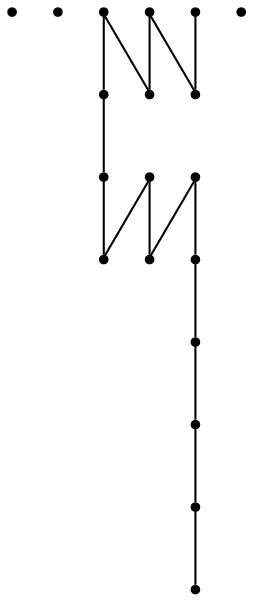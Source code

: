graph {
  node [shape=point,comment="{\"directed\":false,\"doi\":\"10.1007/978-3-319-73915-1_24\",\"figure\":\"2 (1)\"}"]

  v0 [pos="1023.8964572447594,376.70642360143216"]
  v1 [pos="902.0186990493895,444.4163214021703"]
  v2 [pos="799.9711796783641,481.8050897178611"]
  v3 [pos="793.7701961555089,307.2712580477171"]
  v4 [pos="1107.9514907542232,438.2195788667772"]
  v5 [pos="1079.3594674437027,264.898244233715"]
  v6 [pos="1050.7673964418684,288.6685752128702"]
  v7 [pos="1012.5654463299169,301.0701995013691"]
  v8 [pos="974.3635598063827,319.6731446352243"]
  v9 [pos="910.286655883724,571.1057886046468"]
  v10 [pos="931.9151115721473,601.0769317280515"]
  v11 [pos="837.9417951267308,517.3645688526404"]
  v12 [pos="708.4878584931622,407.46503603853284"]
  v13 [pos="613.0851380063145,454.02619401524015"]
  v14 [pos="508.5976833569072,475.60427757361174"]
  v15 [pos="554.6424858337786,500.587097641394"]
  v16 [pos="442.7298990838614,425.08847719078483"]
  v17 [pos="475.66327059021444,450.62145750582954"]
  v18 [pos="343.1630036299922,364.30454496237985"]

  v18 -- v16 [id="-3",pos="343.1630036299922,364.30454496237985 442.7288578235216,364.30454496237985 442.7288578235216,364.30454496237985 442.7288578235216,364.30454496237985 442.7298990838614,425.08847719078483 442.7298990838614,425.08847719078483 442.7298990838614,425.08847719078483"]
  v17 -- v16 [id="-4",pos="475.66327059021444,450.62145750582954 442.7288578235216,450.61722892787725 442.7288578235216,450.61722892787725 442.7288578235216,450.61722892787725 442.7298990838614,425.08847719078483 442.7298990838614,425.08847719078483 442.7298990838614,425.08847719078483"]
  v17 -- v14 [id="-5",pos="475.66327059021444,450.62145750582954 508.60184839826644,450.61722892787725 508.60184839826644,450.61722892787725 508.60184839826644,450.61722892787725 508.5976833569072,475.60427757361174 508.5976833569072,475.60427757361174 508.5976833569072,475.60427757361174"]
  v15 -- v14 [id="-6",pos="554.6424858337786,500.587097641394 508.60184839826644,500.58706584757476 508.60184839826644,500.58706584757476 508.60184839826644,500.58706584757476 508.5976833569072,475.60427757361174 508.5976833569072,475.60427757361174 508.5976833569072,475.60427757361174"]
  v15 -- v13 [id="-7",pos="554.6424858337786,500.587097641394 613.0893189447781,500.58706584757476 613.0893189447781,500.58706584757476 613.0893189447781,500.58706584757476 613.0851380063145,454.02619401524015 613.0851380063145,454.02619401524015 613.0851380063145,454.02619401524015"]
  v13 -- v12 [id="-8",pos="613.0851380063145,454.02619401524015 613.0893189447781,407.46087104821896 613.0893189447781,407.46087104821896 613.0893189447781,407.46087104821896 708.4878584931622,407.46503603853284 708.4878584931622,407.46503603853284 708.4878584931622,407.46503603853284"]
  v12 -- v2 [id="-12",pos="708.4878584931622,407.46503603853284 802.9820753592554,407.46503603853284 802.9820753592554,407.46503603853284 802.9820753592554,407.46503603853284 799.9711796783641,481.8050897178611 799.9711796783641,481.8050897178611 799.9711796783641,481.8050897178611"]
  v11 -- v2 [id="-14",pos="837.9417951267308,517.3645688526404 796.7852568777594,517.3645370588213 796.7852568777594,517.3645370588213 796.7852568777594,517.3645370588213 799.9711796783641,481.8050897178611 799.9711796783641,481.8050897178611 799.9711796783641,481.8050897178611"]
  v11 -- v9 [id="-16",pos="837.9417951267308,517.3645688526404 910.2866399866197,517.3644734711829 910.2866399866197,517.3644734711829 910.2866399866197,517.3644734711829 910.286655883724,571.1057886046468 910.286655883724,571.1057886046468 910.286655883724,571.1057886046468"]
  v10 -- v9 [id="-18",pos="931.9151115721473,601.0769317280515 910.2866399866197,601.0767727589555 910.2866399866197,601.0767727589555 910.2866399866197,601.0767727589555 910.286655883724,571.1057886046468 910.286655883724,571.1057886046468 910.286655883724,571.1057886046468"]
  v10 -- v8 [id="-19",pos="931.9151115721473,601.0769317280515 974.3635439092784,601.0767727589555 974.3635439092784,601.0767727589555 974.3635439092784,601.0767727589555 974.3635598063827,319.6731446352243 974.3635598063827,319.6731446352243 974.3635598063827,319.6731446352243"]
  v8 -- v7 [id="-21",pos="974.3635598063827,319.6731446352243 974.3635439092784,301.0701995013691 974.3635439092784,301.0701995013691 974.3635439092784,301.0701995013691 1012.5654463299169,301.0701995013691 1012.5654463299169,301.0701995013691 1012.5654463299169,301.0701995013691"]
  v7 -- v6 [id="-22",pos="1012.5654463299169,301.0701995013691 1050.7673805447641,301.0701995013691 1050.7673805447641,301.0701995013691 1050.7673805447641,301.0701995013691 1050.7673964418684,288.6685752128702 1050.7673964418684,288.6685752128702 1050.7673964418684,288.6685752128702"]
  v6 -- v5 [id="-23",pos="1050.7673964418684,288.6685752128702 1050.7673805447641,264.898244233715 1050.7673805447641,264.898244233715 1050.7673805447641,264.898244233715 1079.3594674437027,264.898244233715 1079.3594674437027,264.898244233715 1079.3594674437027,264.898244233715"]
  v5 -- v4 [id="-24",pos="1079.3594674437027,264.898244233715 1107.9514907542232,264.898244233715 1107.9514907542232,264.898244233715 1107.9514907542232,264.898244233715 1107.9514907542232,438.2195788667772 1107.9514907542232,438.2195788667772 1107.9514907542232,438.2195788667772"]
}